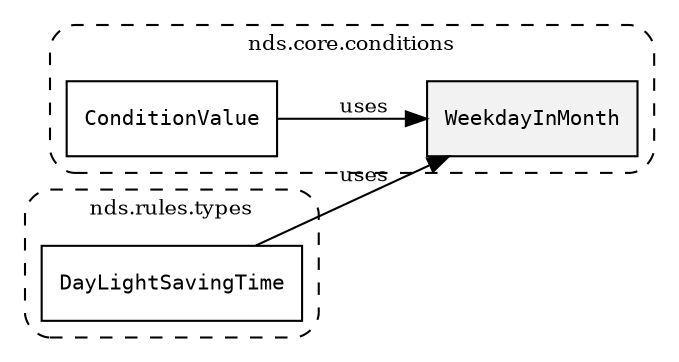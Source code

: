 /**
 * This dot file creates symbol collaboration diagram for WeekdayInMonth.
 */
digraph ZSERIO
{
    node [shape=box, fontsize=10];
    rankdir="LR";
    fontsize=10;
    tooltip="WeekdayInMonth collaboration diagram";

    subgraph "cluster_nds.core.conditions"
    {
        style="dashed, rounded";
        label="nds.core.conditions";
        tooltip="Package nds.core.conditions";
        href="../../../content/packages/nds.core.conditions.html#Package-nds-core-conditions";
        target="_parent";

        "WeekdayInMonth" [style="filled", fillcolor="#0000000D", target="_parent", label=<<font face="monospace"><table align="center" border="0" cellspacing="0" cellpadding="0"><tr><td href="../../../content/packages/nds.core.conditions.html#Structure-WeekdayInMonth" title="Structure defined in nds.core.conditions">WeekdayInMonth</td></tr></table></font>>];
        "ConditionValue" [target="_parent", label=<<font face="monospace"><table align="center" border="0" cellspacing="0" cellpadding="0"><tr><td href="../../../content/packages/nds.core.conditions.html#Choice-ConditionValue" title="Choice defined in nds.core.conditions">ConditionValue</td></tr></table></font>>];
    }

    subgraph "cluster_nds.rules.types"
    {
        style="dashed, rounded";
        label="nds.rules.types";
        tooltip="Package nds.rules.types";
        href="../../../content/packages/nds.rules.types.html#Package-nds-rules-types";
        target="_parent";

        "DayLightSavingTime" [target="_parent", label=<<font face="monospace"><table align="center" border="0" cellspacing="0" cellpadding="0"><tr><td href="../../../content/packages/nds.rules.types.html#Structure-DayLightSavingTime" title="Structure defined in nds.rules.types">DayLightSavingTime</td></tr></table></font>>];
    }

    "ConditionValue" -> "WeekdayInMonth" [label="uses", fontsize=10];
    "DayLightSavingTime" -> "WeekdayInMonth" [label="uses", fontsize=10];
}
